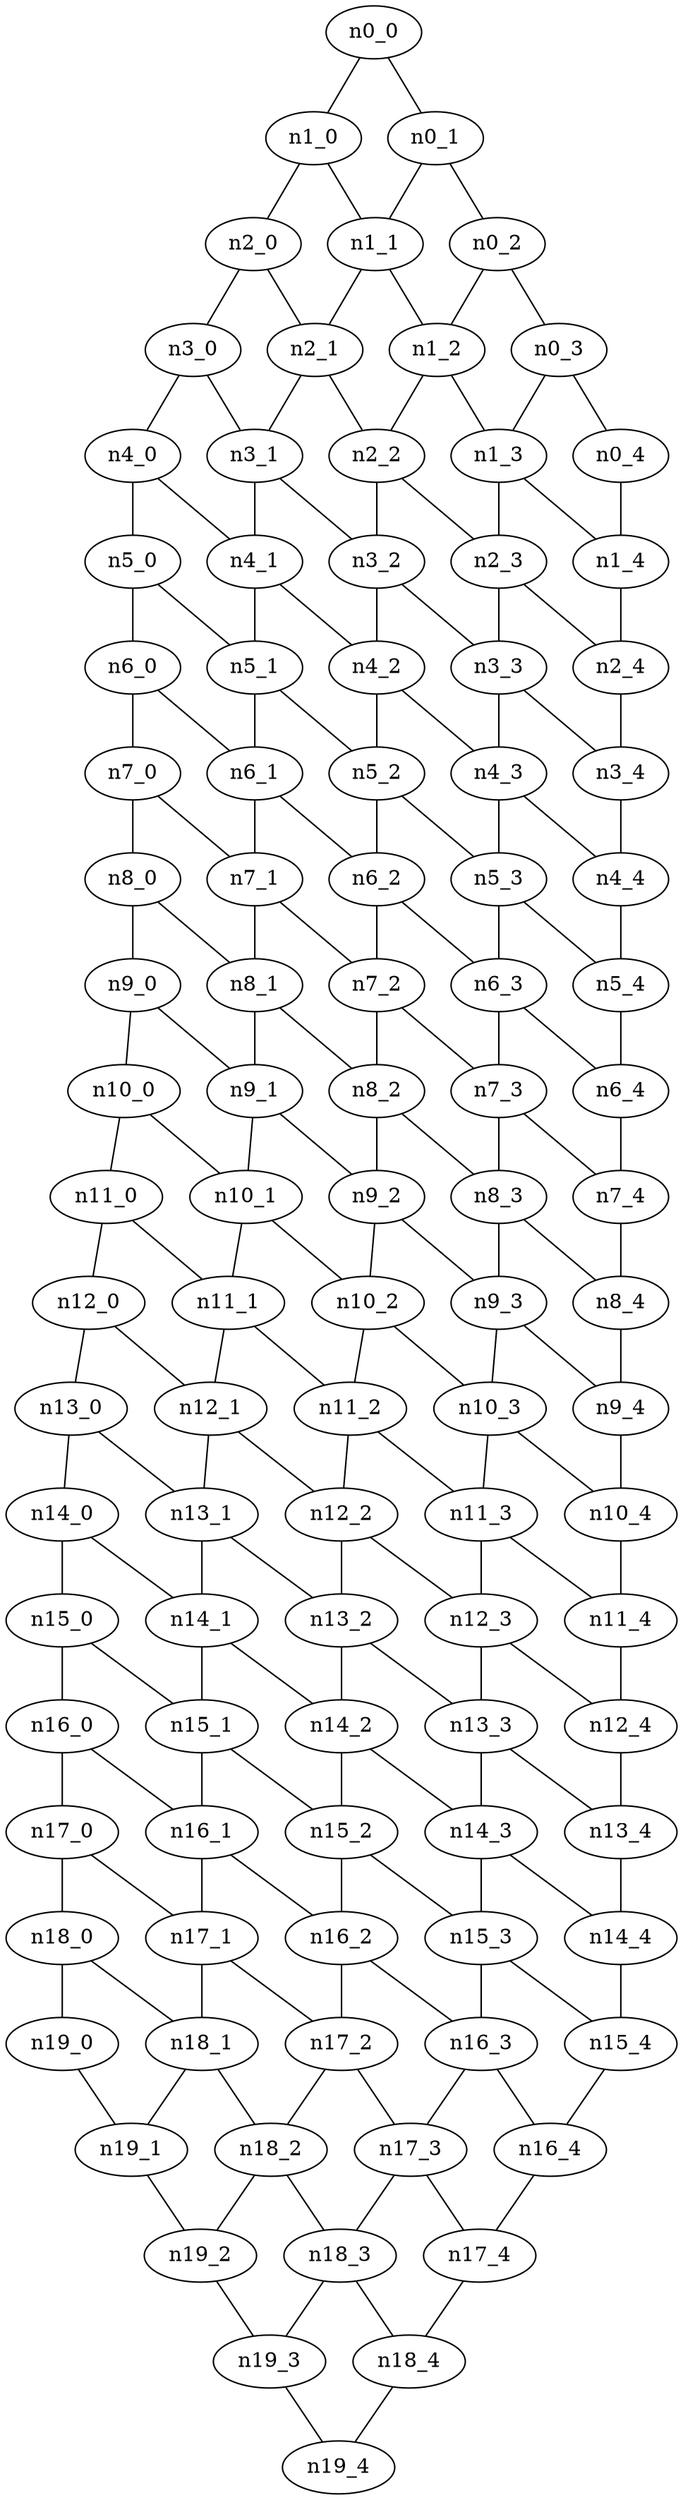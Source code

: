graph G {
    "n2_4" -- "n3_4";
    "n5_0" -- "n6_0";
    "n10_4" -- "n11_4";
    "n19_0" -- "n19_1";
    "n16_3" -- "n16_4";
    "n14_0" -- "n14_1";
    "n4_2" -- "n4_3";
    "n7_2" -- "n8_2";
    "n7_0" -- "n8_0";
    "n4_3" -- "n4_4";
    "n8_2" -- "n9_2";
    "n18_1" -- "n19_1";
    "n9_1" -- "n10_1";
    "n9_2" -- "n9_3";
    "n16_0" -- "n17_0";
    "n3_2" -- "n3_3";
    "n0_2" -- "n1_2";
    "n14_4" -- "n15_4";
    "n6_0" -- "n7_0";
    "n17_1" -- "n18_1";
    "n0_3" -- "n1_3";
    "n6_3" -- "n7_3";
    "n1_0" -- "n2_0";
    "n19_1" -- "n19_2";
    "n0_4" -- "n1_4";
    "n12_2" -- "n13_2";
    "n6_1" -- "n7_1";
    "n12_0" -- "n13_0";
    "n8_0" -- "n8_1";
    "n6_2" -- "n6_3";
    "n4_3" -- "n5_3";
    "n18_2" -- "n18_3";
    "n13_3" -- "n14_3";
    "n9_2" -- "n10_2";
    "n18_3" -- "n19_3";
    "n0_0" -- "n1_0";
    "n17_0" -- "n18_0";
    "n11_2" -- "n12_2";
    "n15_3" -- "n15_4";
    "n9_1" -- "n9_2";
    "n3_4" -- "n4_4";
    "n19_3" -- "n19_4";
    "n11_4" -- "n12_4";
    "n6_3" -- "n6_4";
    "n10_2" -- "n10_3";
    "n11_0" -- "n12_0";
    "n2_3" -- "n3_3";
    "n12_1" -- "n12_2";
    "n10_0" -- "n10_1";
    "n17_3" -- "n17_4";
    "n7_2" -- "n7_3";
    "n6_2" -- "n7_2";
    "n8_3" -- "n8_4";
    "n12_4" -- "n13_4";
    "n2_1" -- "n3_1";
    "n3_3" -- "n3_4";
    "n1_3" -- "n1_4";
    "n10_3" -- "n11_3";
    "n13_2" -- "n14_2";
    "n16_3" -- "n17_3";
    "n1_1" -- "n2_1";
    "n17_2" -- "n17_3";
    "n16_2" -- "n17_2";
    "n18_2" -- "n19_2";
    "n4_2" -- "n5_2";
    "n11_3" -- "n11_4";
    "n5_4" -- "n6_4";
    "n5_1" -- "n5_2";
    "n15_1" -- "n16_1";
    "n16_4" -- "n17_4";
    "n15_2" -- "n15_3";
    "n8_1" -- "n9_1";
    "n13_0" -- "n13_1";
    "n5_2" -- "n6_2";
    "n1_4" -- "n2_4";
    "n15_1" -- "n15_2";
    "n3_0" -- "n4_0";
    "n7_1" -- "n8_1";
    "n6_0" -- "n6_1";
    "n14_1" -- "n15_1";
    "n18_4" -- "n19_4";
    "n2_0" -- "n2_1";
    "n2_2" -- "n3_2";
    "n8_4" -- "n9_4";
    "n5_3" -- "n6_3";
    "n15_0" -- "n15_1";
    "n14_0" -- "n15_0";
    "n16_1" -- "n17_1";
    "n10_1" -- "n10_2";
    "n12_2" -- "n12_3";
    "n12_3" -- "n12_4";
    "n7_1" -- "n7_2";
    "n14_2" -- "n15_2";
    "n16_0" -- "n16_1";
    "n13_3" -- "n13_4";
    "n8_3" -- "n9_3";
    "n9_0" -- "n9_1";
    "n9_4" -- "n10_4";
    "n18_1" -- "n18_2";
    "n9_3" -- "n10_3";
    "n0_1" -- "n0_2";
    "n12_1" -- "n13_1";
    "n5_0" -- "n5_1";
    "n13_0" -- "n14_0";
    "n8_0" -- "n9_0";
    "n2_3" -- "n2_4";
    "n0_2" -- "n0_3";
    "n7_3" -- "n8_3";
    "n12_3" -- "n13_3";
    "n18_0" -- "n19_0";
    "n19_2" -- "n19_3";
    "n1_3" -- "n2_3";
    "n13_4" -- "n14_4";
    "n0_0" -- "n0_1";
    "n4_4" -- "n5_4";
    "n10_3" -- "n10_4";
    "n3_3" -- "n4_3";
    "n9_0" -- "n10_0";
    "n10_1" -- "n11_1";
    "n11_3" -- "n12_3";
    "n8_2" -- "n8_3";
    "n8_1" -- "n8_2";
    "n14_3" -- "n15_3";
    "n12_0" -- "n12_1";
    "n5_1" -- "n6_1";
    "n3_0" -- "n3_1";
    "n3_1" -- "n3_2";
    "n11_1" -- "n11_2";
    "n14_2" -- "n14_3";
    "n14_1" -- "n14_2";
    "n2_0" -- "n3_0";
    "n14_3" -- "n14_4";
    "n17_2" -- "n18_2";
    "n7_0" -- "n7_1";
    "n9_3" -- "n9_4";
    "n6_1" -- "n6_2";
    "n0_3" -- "n0_4";
    "n4_1" -- "n4_2";
    "n13_1" -- "n14_1";
    "n4_1" -- "n5_1";
    "n2_2" -- "n2_3";
    "n10_2" -- "n11_2";
    "n15_2" -- "n16_2";
    "n17_4" -- "n18_4";
    "n1_0" -- "n1_1";
    "n17_3" -- "n18_3";
    "n13_1" -- "n13_2";
    "n11_2" -- "n11_3";
    "n17_0" -- "n17_1";
    "n16_2" -- "n16_3";
    "n6_4" -- "n7_4";
    "n15_3" -- "n16_3";
    "n7_4" -- "n8_4";
    "n16_1" -- "n16_2";
    "n5_3" -- "n5_4";
    "n11_1" -- "n12_1";
    "n3_2" -- "n4_2";
    "n5_2" -- "n5_3";
    "n13_2" -- "n13_3";
    "n18_0" -- "n18_1";
    "n0_1" -- "n1_1";
    "n15_0" -- "n16_0";
    "n4_0" -- "n4_1";
    "n1_2" -- "n2_2";
    "n2_1" -- "n2_2";
    "n1_1" -- "n1_2";
    "n15_4" -- "n16_4";
    "n11_0" -- "n11_1";
    "n10_0" -- "n11_0";
    "n17_1" -- "n17_2";
    "n3_1" -- "n4_1";
    "n7_3" -- "n7_4";
    "n4_0" -- "n5_0";
    "n1_2" -- "n1_3";
    "n18_3" -- "n18_4";
}
